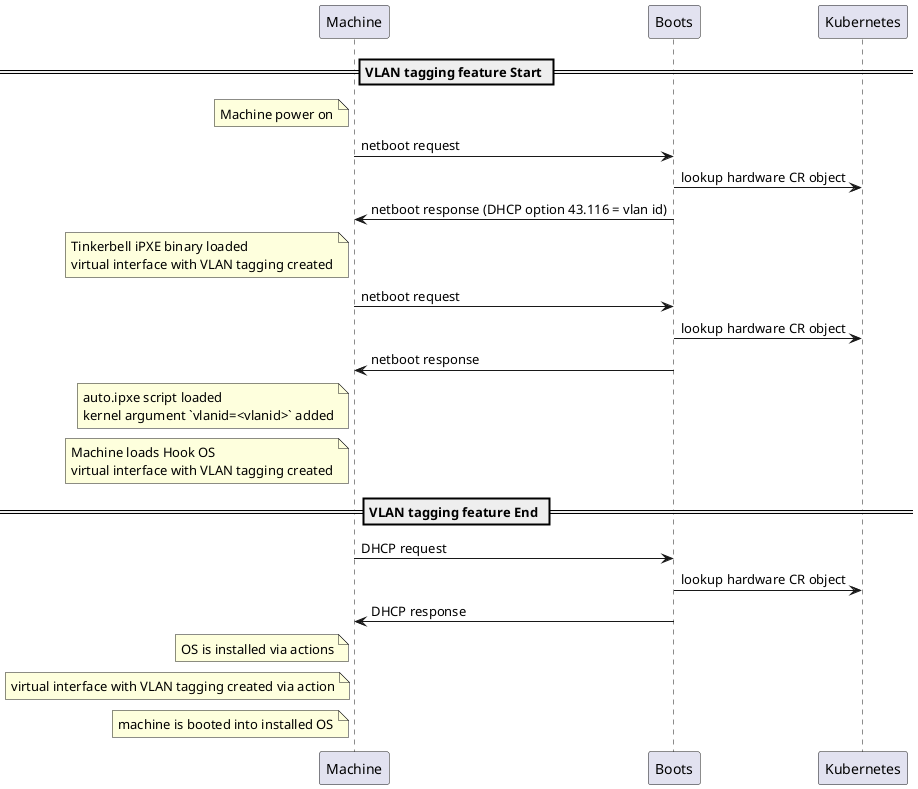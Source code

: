@startuml Tinkerbell

== VLAN tagging feature Start ==

note left of Machine
    Machine power on
end note
Machine -> Boots: netboot request
Boots -> Kubernetes: lookup hardware CR object
Boots -> Machine: netboot response (DHCP option 43.116 = vlan id)
note left of Machine
    Tinkerbell iPXE binary loaded
    virtual interface with VLAN tagging created
end note
Machine -> Boots: netboot request
Boots -> Kubernetes: lookup hardware CR object
Boots -> Machine: netboot response
note left of Machine
    auto.ipxe script loaded
    kernel argument `vlanid=<vlanid>` added
end note
note left of Machine
    Machine loads Hook OS
    virtual interface with VLAN tagging created
end note

== VLAN tagging feature End ==


Machine -> Boots: DHCP request
Boots -> Kubernetes: lookup hardware CR object
Boots -> Machine: DHCP response
note left of Machine
    OS is installed via actions
end note
note left of Machine
    virtual interface with VLAN tagging created via action
end note
note left of Machine
    machine is booted into installed OS
end note

@enduml